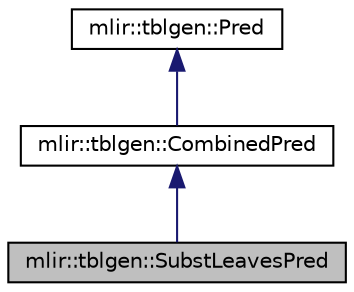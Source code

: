 digraph "mlir::tblgen::SubstLeavesPred"
{
  bgcolor="transparent";
  edge [fontname="Helvetica",fontsize="10",labelfontname="Helvetica",labelfontsize="10"];
  node [fontname="Helvetica",fontsize="10",shape=record];
  Node0 [label="mlir::tblgen::SubstLeavesPred",height=0.2,width=0.4,color="black", fillcolor="grey75", style="filled", fontcolor="black"];
  Node1 -> Node0 [dir="back",color="midnightblue",fontsize="10",style="solid",fontname="Helvetica"];
  Node1 [label="mlir::tblgen::CombinedPred",height=0.2,width=0.4,color="black",URL="$classmlir_1_1tblgen_1_1CombinedPred.html"];
  Node2 -> Node1 [dir="back",color="midnightblue",fontsize="10",style="solid",fontname="Helvetica"];
  Node2 [label="mlir::tblgen::Pred",height=0.2,width=0.4,color="black",URL="$classmlir_1_1tblgen_1_1Pred.html"];
}
